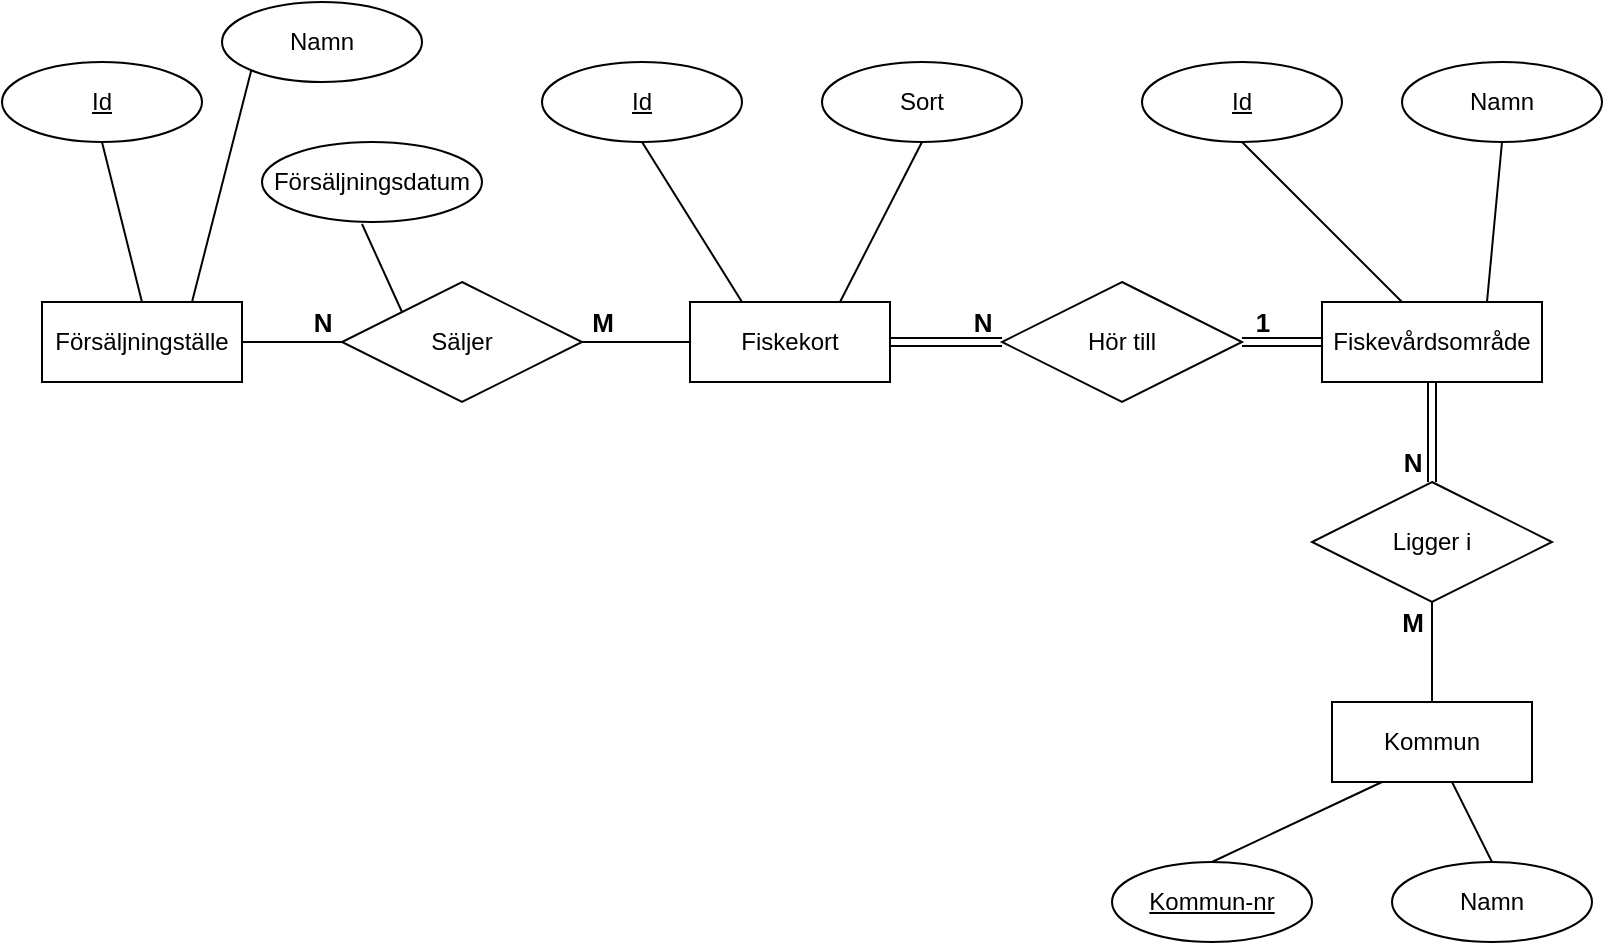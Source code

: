 <mxfile version="13.10.0" type="github" pages="2">
  <diagram id="R2lEEEUBdFMjLlhIrx00" name="ER-diagrammet">
    <mxGraphModel dx="1068" dy="577" grid="1" gridSize="10" guides="1" tooltips="1" connect="1" arrows="1" fold="1" page="1" pageScale="1" pageWidth="827" pageHeight="1169" math="0" shadow="0" extFonts="Permanent Marker^https://fonts.googleapis.com/css?family=Permanent+Marker">
      <root>
        <mxCell id="0" />
        <mxCell id="1" parent="0" />
        <mxCell id="Pcwcp30AUG_rfzm1ce2V-1" value="Försäljningställe" style="whiteSpace=wrap;html=1;align=center;" vertex="1" parent="1">
          <mxGeometry x="40" y="240" width="100" height="40" as="geometry" />
        </mxCell>
        <mxCell id="Pcwcp30AUG_rfzm1ce2V-2" value="Säljer" style="shape=rhombus;perimeter=rhombusPerimeter;whiteSpace=wrap;html=1;align=center;" vertex="1" parent="1">
          <mxGeometry x="190" y="230" width="120" height="60" as="geometry" />
        </mxCell>
        <mxCell id="Pcwcp30AUG_rfzm1ce2V-3" value="Fiskekort" style="whiteSpace=wrap;html=1;align=center;" vertex="1" parent="1">
          <mxGeometry x="364" y="240" width="100" height="40" as="geometry" />
        </mxCell>
        <mxCell id="Pcwcp30AUG_rfzm1ce2V-4" value="Fiskevårdsområde" style="whiteSpace=wrap;html=1;align=center;" vertex="1" parent="1">
          <mxGeometry x="680" y="240" width="110" height="40" as="geometry" />
        </mxCell>
        <mxCell id="Pcwcp30AUG_rfzm1ce2V-27" value="" style="edgeStyle=orthogonalEdgeStyle;shape=link;rounded=0;orthogonalLoop=1;jettySize=auto;html=1;" edge="1" parent="1" source="Pcwcp30AUG_rfzm1ce2V-6" target="Pcwcp30AUG_rfzm1ce2V-3">
          <mxGeometry relative="1" as="geometry" />
        </mxCell>
        <mxCell id="Pcwcp30AUG_rfzm1ce2V-28" value="" style="edgeStyle=orthogonalEdgeStyle;shape=link;rounded=0;orthogonalLoop=1;jettySize=auto;html=1;" edge="1" parent="1" source="Pcwcp30AUG_rfzm1ce2V-6" target="Pcwcp30AUG_rfzm1ce2V-4">
          <mxGeometry relative="1" as="geometry" />
        </mxCell>
        <mxCell id="Pcwcp30AUG_rfzm1ce2V-6" value="Hör till" style="shape=rhombus;perimeter=rhombusPerimeter;whiteSpace=wrap;html=1;align=center;" vertex="1" parent="1">
          <mxGeometry x="520" y="230" width="120" height="60" as="geometry" />
        </mxCell>
        <mxCell id="Pcwcp30AUG_rfzm1ce2V-7" value="Kommun" style="whiteSpace=wrap;html=1;align=center;" vertex="1" parent="1">
          <mxGeometry x="685" y="440" width="100" height="40" as="geometry" />
        </mxCell>
        <mxCell id="Pcwcp30AUG_rfzm1ce2V-43" value="" style="edgeStyle=orthogonalEdgeStyle;shape=link;rounded=0;orthogonalLoop=1;jettySize=auto;html=1;fontSize=13;" edge="1" parent="1" source="Pcwcp30AUG_rfzm1ce2V-8" target="Pcwcp30AUG_rfzm1ce2V-4">
          <mxGeometry relative="1" as="geometry" />
        </mxCell>
        <mxCell id="Pcwcp30AUG_rfzm1ce2V-8" value="Ligger i" style="shape=rhombus;perimeter=rhombusPerimeter;whiteSpace=wrap;html=1;align=center;" vertex="1" parent="1">
          <mxGeometry x="675" y="330" width="120" height="60" as="geometry" />
        </mxCell>
        <mxCell id="Pcwcp30AUG_rfzm1ce2V-9" value="Id" style="ellipse;whiteSpace=wrap;html=1;align=center;fontStyle=4;" vertex="1" parent="1">
          <mxGeometry x="20" y="120" width="100" height="40" as="geometry" />
        </mxCell>
        <mxCell id="Pcwcp30AUG_rfzm1ce2V-10" value="Försäljningsdatum" style="ellipse;whiteSpace=wrap;html=1;align=center;" vertex="1" parent="1">
          <mxGeometry x="150" y="160" width="110" height="40" as="geometry" />
        </mxCell>
        <mxCell id="Pcwcp30AUG_rfzm1ce2V-11" value="Sort" style="ellipse;whiteSpace=wrap;html=1;align=center;" vertex="1" parent="1">
          <mxGeometry x="430" y="120" width="100" height="40" as="geometry" />
        </mxCell>
        <mxCell id="Pcwcp30AUG_rfzm1ce2V-13" value="Id" style="ellipse;whiteSpace=wrap;html=1;align=center;fontStyle=4;" vertex="1" parent="1">
          <mxGeometry x="290" y="120" width="100" height="40" as="geometry" />
        </mxCell>
        <mxCell id="Pcwcp30AUG_rfzm1ce2V-15" value="Namn" style="ellipse;whiteSpace=wrap;html=1;align=center;" vertex="1" parent="1">
          <mxGeometry x="715" y="520" width="100" height="40" as="geometry" />
        </mxCell>
        <mxCell id="Pcwcp30AUG_rfzm1ce2V-16" value="Kommun-nr" style="ellipse;whiteSpace=wrap;html=1;align=center;fontStyle=4;" vertex="1" parent="1">
          <mxGeometry x="575" y="520" width="100" height="40" as="geometry" />
        </mxCell>
        <mxCell id="Pcwcp30AUG_rfzm1ce2V-17" value="Id" style="ellipse;whiteSpace=wrap;html=1;align=center;fontStyle=4;" vertex="1" parent="1">
          <mxGeometry x="590" y="120" width="100" height="40" as="geometry" />
        </mxCell>
        <mxCell id="Pcwcp30AUG_rfzm1ce2V-18" value="Namn" style="ellipse;whiteSpace=wrap;html=1;align=center;" vertex="1" parent="1">
          <mxGeometry x="720" y="120" width="100" height="40" as="geometry" />
        </mxCell>
        <mxCell id="Pcwcp30AUG_rfzm1ce2V-19" value="" style="endArrow=none;html=1;rounded=0;exitX=1;exitY=0.5;exitDx=0;exitDy=0;entryX=0;entryY=0.5;entryDx=0;entryDy=0;" edge="1" parent="1" source="Pcwcp30AUG_rfzm1ce2V-1" target="Pcwcp30AUG_rfzm1ce2V-2">
          <mxGeometry relative="1" as="geometry">
            <mxPoint x="320" y="330" as="sourcePoint" />
            <mxPoint x="480" y="330" as="targetPoint" />
          </mxGeometry>
        </mxCell>
        <mxCell id="Pcwcp30AUG_rfzm1ce2V-20" value="" style="endArrow=none;html=1;rounded=0;exitX=1;exitY=0.5;exitDx=0;exitDy=0;entryX=0;entryY=0.5;entryDx=0;entryDy=0;" edge="1" parent="1" source="Pcwcp30AUG_rfzm1ce2V-2" target="Pcwcp30AUG_rfzm1ce2V-3">
          <mxGeometry relative="1" as="geometry">
            <mxPoint x="320" y="330" as="sourcePoint" />
            <mxPoint x="480" y="330" as="targetPoint" />
          </mxGeometry>
        </mxCell>
        <mxCell id="Pcwcp30AUG_rfzm1ce2V-21" value="" style="endArrow=none;html=1;rounded=0;exitX=0.5;exitY=1;exitDx=0;exitDy=0;entryX=0.5;entryY=0;entryDx=0;entryDy=0;" edge="1" parent="1" source="Pcwcp30AUG_rfzm1ce2V-9" target="Pcwcp30AUG_rfzm1ce2V-1">
          <mxGeometry relative="1" as="geometry">
            <mxPoint x="320" y="330" as="sourcePoint" />
            <mxPoint x="90" y="230" as="targetPoint" />
          </mxGeometry>
        </mxCell>
        <mxCell id="Pcwcp30AUG_rfzm1ce2V-22" value="" style="endArrow=none;html=1;rounded=0;entryX=0;entryY=0;entryDx=0;entryDy=0;" edge="1" parent="1" target="Pcwcp30AUG_rfzm1ce2V-2">
          <mxGeometry relative="1" as="geometry">
            <mxPoint x="200" y="201" as="sourcePoint" />
            <mxPoint x="480" y="330" as="targetPoint" />
          </mxGeometry>
        </mxCell>
        <mxCell id="Pcwcp30AUG_rfzm1ce2V-23" value="" style="endArrow=none;html=1;rounded=0;exitX=0.5;exitY=1;exitDx=0;exitDy=0;" edge="1" parent="1" source="Pcwcp30AUG_rfzm1ce2V-13">
          <mxGeometry relative="1" as="geometry">
            <mxPoint x="290" y="320" as="sourcePoint" />
            <mxPoint x="390" y="240" as="targetPoint" />
          </mxGeometry>
        </mxCell>
        <mxCell id="Pcwcp30AUG_rfzm1ce2V-24" value="" style="endArrow=none;html=1;rounded=0;entryX=0.5;entryY=1;entryDx=0;entryDy=0;exitX=0.75;exitY=0;exitDx=0;exitDy=0;" edge="1" parent="1" source="Pcwcp30AUG_rfzm1ce2V-3" target="Pcwcp30AUG_rfzm1ce2V-11">
          <mxGeometry relative="1" as="geometry">
            <mxPoint x="290" y="320" as="sourcePoint" />
            <mxPoint x="450" y="320" as="targetPoint" />
          </mxGeometry>
        </mxCell>
        <mxCell id="Pcwcp30AUG_rfzm1ce2V-25" value="" style="endArrow=none;html=1;rounded=0;entryX=0.5;entryY=1;entryDx=0;entryDy=0;" edge="1" parent="1" target="Pcwcp30AUG_rfzm1ce2V-17">
          <mxGeometry relative="1" as="geometry">
            <mxPoint x="720" y="240" as="sourcePoint" />
            <mxPoint x="450" y="320" as="targetPoint" />
          </mxGeometry>
        </mxCell>
        <mxCell id="Pcwcp30AUG_rfzm1ce2V-32" value="" style="endArrow=none;html=1;rounded=0;entryX=0.25;entryY=1;entryDx=0;entryDy=0;exitX=0.5;exitY=0;exitDx=0;exitDy=0;" edge="1" parent="1" source="Pcwcp30AUG_rfzm1ce2V-16" target="Pcwcp30AUG_rfzm1ce2V-7">
          <mxGeometry relative="1" as="geometry">
            <mxPoint x="290" y="320" as="sourcePoint" />
            <mxPoint x="450" y="320" as="targetPoint" />
          </mxGeometry>
        </mxCell>
        <mxCell id="Pcwcp30AUG_rfzm1ce2V-33" value="" style="endArrow=none;html=1;rounded=0;entryX=0.5;entryY=0;entryDx=0;entryDy=0;" edge="1" parent="1" source="Pcwcp30AUG_rfzm1ce2V-7" target="Pcwcp30AUG_rfzm1ce2V-15">
          <mxGeometry relative="1" as="geometry">
            <mxPoint x="290" y="320" as="sourcePoint" />
            <mxPoint x="450" y="320" as="targetPoint" />
          </mxGeometry>
        </mxCell>
        <mxCell id="Pcwcp30AUG_rfzm1ce2V-34" value="" style="endArrow=none;html=1;rounded=0;entryX=0.5;entryY=1;entryDx=0;entryDy=0;exitX=0.75;exitY=0;exitDx=0;exitDy=0;" edge="1" parent="1" source="Pcwcp30AUG_rfzm1ce2V-4" target="Pcwcp30AUG_rfzm1ce2V-18">
          <mxGeometry relative="1" as="geometry">
            <mxPoint x="760" y="230" as="sourcePoint" />
            <mxPoint x="450" y="320" as="targetPoint" />
          </mxGeometry>
        </mxCell>
        <mxCell id="Pcwcp30AUG_rfzm1ce2V-35" value="&lt;font style=&quot;font-size: 13px;&quot;&gt;&lt;b style=&quot;font-size: 13px;&quot;&gt;N&lt;/b&gt;&lt;/font&gt;" style="text;html=1;resizable=0;autosize=1;align=center;verticalAlign=middle;points=[];fillColor=none;strokeColor=none;rounded=0;fontSize=13;" vertex="1" parent="1">
          <mxGeometry x="170" y="240" width="20" height="20" as="geometry" />
        </mxCell>
        <mxCell id="Pcwcp30AUG_rfzm1ce2V-36" value="&lt;font style=&quot;font-size: 13px&quot;&gt;&lt;b style=&quot;font-size: 13px&quot;&gt;M&lt;/b&gt;&lt;/font&gt;" style="text;html=1;resizable=0;autosize=1;align=center;verticalAlign=middle;points=[];fillColor=none;strokeColor=none;rounded=0;fontSize=13;" vertex="1" parent="1">
          <mxGeometry x="305" y="240" width="30" height="20" as="geometry" />
        </mxCell>
        <mxCell id="Pcwcp30AUG_rfzm1ce2V-38" value="&lt;font style=&quot;font-size: 13px;&quot;&gt;&lt;b style=&quot;font-size: 13px;&quot;&gt;N&lt;/b&gt;&lt;/font&gt;" style="text;html=1;resizable=0;autosize=1;align=center;verticalAlign=middle;points=[];fillColor=none;strokeColor=none;rounded=0;fontSize=13;" vertex="1" parent="1">
          <mxGeometry x="500" y="240" width="20" height="20" as="geometry" />
        </mxCell>
        <mxCell id="Pcwcp30AUG_rfzm1ce2V-39" value="&lt;font style=&quot;font-size: 13px&quot;&gt;&lt;b style=&quot;font-size: 13px&quot;&gt;1&lt;/b&gt;&lt;/font&gt;" style="text;html=1;resizable=0;autosize=1;align=center;verticalAlign=middle;points=[];fillColor=none;strokeColor=none;rounded=0;fontSize=13;" vertex="1" parent="1">
          <mxGeometry x="640" y="240" width="20" height="20" as="geometry" />
        </mxCell>
        <mxCell id="Pcwcp30AUG_rfzm1ce2V-41" value="&lt;font style=&quot;font-size: 13px;&quot;&gt;&lt;b style=&quot;font-size: 13px;&quot;&gt;N&lt;/b&gt;&lt;/font&gt;" style="text;html=1;resizable=0;autosize=1;align=center;verticalAlign=middle;points=[];fillColor=none;strokeColor=none;rounded=0;fontSize=13;" vertex="1" parent="1">
          <mxGeometry x="715" y="310" width="20" height="20" as="geometry" />
        </mxCell>
        <mxCell id="Pcwcp30AUG_rfzm1ce2V-42" value="&lt;font style=&quot;font-size: 13px&quot;&gt;&lt;b style=&quot;font-size: 13px&quot;&gt;M&lt;/b&gt;&lt;/font&gt;" style="text;html=1;resizable=0;autosize=1;align=center;verticalAlign=middle;points=[];fillColor=none;strokeColor=none;rounded=0;fontSize=13;" vertex="1" parent="1">
          <mxGeometry x="710" y="390" width="30" height="20" as="geometry" />
        </mxCell>
        <mxCell id="Pcwcp30AUG_rfzm1ce2V-44" value="" style="endArrow=none;html=1;rounded=0;fontSize=13;entryX=0.5;entryY=0;entryDx=0;entryDy=0;exitX=0.5;exitY=1;exitDx=0;exitDy=0;" edge="1" parent="1" source="Pcwcp30AUG_rfzm1ce2V-8" target="Pcwcp30AUG_rfzm1ce2V-7">
          <mxGeometry relative="1" as="geometry">
            <mxPoint x="390" y="320" as="sourcePoint" />
            <mxPoint x="550" y="320" as="targetPoint" />
          </mxGeometry>
        </mxCell>
        <mxCell id="Pcwcp30AUG_rfzm1ce2V-45" value="Namn" style="ellipse;whiteSpace=wrap;html=1;align=center;" vertex="1" parent="1">
          <mxGeometry x="130" y="90" width="100" height="40" as="geometry" />
        </mxCell>
        <mxCell id="Pcwcp30AUG_rfzm1ce2V-47" value="" style="endArrow=none;html=1;rounded=0;fontSize=13;exitX=0.75;exitY=0;exitDx=0;exitDy=0;entryX=0;entryY=1;entryDx=0;entryDy=0;" edge="1" parent="1" source="Pcwcp30AUG_rfzm1ce2V-1" target="Pcwcp30AUG_rfzm1ce2V-45">
          <mxGeometry relative="1" as="geometry">
            <mxPoint x="390" y="320" as="sourcePoint" />
            <mxPoint x="550" y="320" as="targetPoint" />
          </mxGeometry>
        </mxCell>
      </root>
    </mxGraphModel>
  </diagram>
  <diagram id="wedLrjM62_7j6WmkmnDH" name="Tabellschema">
    <mxGraphModel dx="1068" dy="577" grid="1" gridSize="10" guides="1" tooltips="1" connect="1" arrows="1" fold="1" page="1" pageScale="1" pageWidth="827" pageHeight="1169" math="0" shadow="0">
      <root>
        <mxCell id="TuOTfP6HNLD9nFRr-L4U-0" />
        <mxCell id="TuOTfP6HNLD9nFRr-L4U-1" parent="TuOTfP6HNLD9nFRr-L4U-0" />
        <mxCell id="TuOTfP6HNLD9nFRr-L4U-100" value="  Forsaljningsstallen" style="shape=table;startSize=30;container=1;collapsible=1;childLayout=tableLayout;fixedRows=1;rowLines=0;fontStyle=1;align=left;resizeLast=1;" vertex="1" parent="TuOTfP6HNLD9nFRr-L4U-1">
          <mxGeometry x="20" y="30" width="180" height="100" as="geometry" />
        </mxCell>
        <mxCell id="TuOTfP6HNLD9nFRr-L4U-101" value="" style="shape=partialRectangle;collapsible=0;dropTarget=0;pointerEvents=0;fillColor=none;top=0;left=0;bottom=1;right=0;points=[[0,0.5],[1,0.5]];portConstraint=eastwest;" vertex="1" parent="TuOTfP6HNLD9nFRr-L4U-100">
          <mxGeometry y="30" width="180" height="30" as="geometry" />
        </mxCell>
        <mxCell id="TuOTfP6HNLD9nFRr-L4U-102" value="ID" style="shape=partialRectangle;connectable=0;fillColor=none;top=0;left=0;bottom=0;right=0;fontStyle=5;overflow=hidden;" vertex="1" parent="TuOTfP6HNLD9nFRr-L4U-101">
          <mxGeometry width="30" height="30" as="geometry" />
        </mxCell>
        <mxCell id="TuOTfP6HNLD9nFRr-L4U-103" value="Namn" style="shape=partialRectangle;connectable=0;fillColor=none;top=0;left=0;bottom=0;right=0;align=center;spacingLeft=6;fontStyle=1;overflow=hidden;" vertex="1" parent="TuOTfP6HNLD9nFRr-L4U-101">
          <mxGeometry x="30" width="150" height="30" as="geometry" />
        </mxCell>
        <mxCell id="fDA0Qn39xYVspTVMc_Su-0" style="shape=partialRectangle;collapsible=0;dropTarget=0;pointerEvents=0;fillColor=none;top=0;left=0;bottom=1;right=0;points=[[0,0.5],[1,0.5]];portConstraint=eastwest;" vertex="1" parent="TuOTfP6HNLD9nFRr-L4U-100">
          <mxGeometry y="60" width="180" height="30" as="geometry" />
        </mxCell>
        <mxCell id="fDA0Qn39xYVspTVMc_Su-1" value="1" style="shape=partialRectangle;connectable=0;fillColor=none;top=0;left=0;bottom=0;right=0;fontStyle=0;overflow=hidden;" vertex="1" parent="fDA0Qn39xYVspTVMc_Su-0">
          <mxGeometry width="30" height="30" as="geometry" />
        </mxCell>
        <mxCell id="fDA0Qn39xYVspTVMc_Su-2" value="Esso-macken" style="shape=partialRectangle;connectable=0;fillColor=none;top=0;left=0;bottom=0;right=0;align=center;spacingLeft=6;fontStyle=0;overflow=hidden;" vertex="1" parent="fDA0Qn39xYVspTVMc_Su-0">
          <mxGeometry x="30" width="150" height="30" as="geometry" />
        </mxCell>
        <mxCell id="TuOTfP6HNLD9nFRr-L4U-113" value="  Saljer (Forsaljning)" style="shape=table;startSize=30;container=1;collapsible=1;childLayout=tableLayout;fixedRows=1;rowLines=0;fontStyle=1;align=left;resizeLast=1;" vertex="1" parent="TuOTfP6HNLD9nFRr-L4U-1">
          <mxGeometry x="230" y="30" width="300" height="100" as="geometry" />
        </mxCell>
        <mxCell id="TuOTfP6HNLD9nFRr-L4U-114" value="" style="shape=partialRectangle;collapsible=0;dropTarget=0;pointerEvents=0;fillColor=none;top=0;left=0;bottom=1;right=0;points=[[0,0.5],[1,0.5]];portConstraint=eastwest;" vertex="1" parent="TuOTfP6HNLD9nFRr-L4U-113">
          <mxGeometry y="30" width="300" height="30" as="geometry" />
        </mxCell>
        <mxCell id="TuOTfP6HNLD9nFRr-L4U-115" value="Forsaljningsstalle" style="shape=partialRectangle;connectable=0;fillColor=none;top=0;left=0;bottom=0;right=0;fontStyle=5;overflow=hidden;" vertex="1" parent="TuOTfP6HNLD9nFRr-L4U-114">
          <mxGeometry width="110" height="30" as="geometry" />
        </mxCell>
        <mxCell id="TuOTfP6HNLD9nFRr-L4U-116" value="Fiskekort" style="shape=partialRectangle;connectable=0;fillColor=none;top=0;left=0;bottom=0;right=0;align=left;spacingLeft=6;fontStyle=5;overflow=hidden;" vertex="1" parent="TuOTfP6HNLD9nFRr-L4U-114">
          <mxGeometry x="110" width="70" height="30" as="geometry" />
        </mxCell>
        <mxCell id="TuOTfP6HNLD9nFRr-L4U-117" value="Forsaljningsdatum" style="shape=partialRectangle;connectable=0;fillColor=none;top=0;left=0;bottom=0;right=0;align=left;spacingLeft=6;fontStyle=1;overflow=hidden;" vertex="1" parent="TuOTfP6HNLD9nFRr-L4U-114">
          <mxGeometry x="180" width="120" height="30" as="geometry" />
        </mxCell>
        <mxCell id="fDA0Qn39xYVspTVMc_Su-3" style="shape=partialRectangle;collapsible=0;dropTarget=0;pointerEvents=0;fillColor=none;top=0;left=0;bottom=1;right=0;points=[[0,0.5],[1,0.5]];portConstraint=eastwest;" vertex="1" parent="TuOTfP6HNLD9nFRr-L4U-113">
          <mxGeometry y="60" width="300" height="30" as="geometry" />
        </mxCell>
        <mxCell id="fDA0Qn39xYVspTVMc_Su-4" value="1" style="shape=partialRectangle;connectable=0;fillColor=none;top=0;left=0;bottom=0;right=0;fontStyle=0;overflow=hidden;" vertex="1" parent="fDA0Qn39xYVspTVMc_Su-3">
          <mxGeometry width="110" height="30" as="geometry" />
        </mxCell>
        <mxCell id="fDA0Qn39xYVspTVMc_Su-5" value="1" style="shape=partialRectangle;connectable=0;fillColor=none;top=0;left=0;bottom=0;right=0;align=center;spacingLeft=6;fontStyle=0;overflow=hidden;" vertex="1" parent="fDA0Qn39xYVspTVMc_Su-3">
          <mxGeometry x="110" width="70" height="30" as="geometry" />
        </mxCell>
        <mxCell id="fDA0Qn39xYVspTVMc_Su-6" value="2020-11-20" style="shape=partialRectangle;connectable=0;fillColor=none;top=0;left=0;bottom=0;right=0;align=center;spacingLeft=6;fontStyle=0;overflow=hidden;" vertex="1" parent="fDA0Qn39xYVspTVMc_Su-3">
          <mxGeometry x="180" width="120" height="30" as="geometry" />
        </mxCell>
        <mxCell id="TuOTfP6HNLD9nFRr-L4U-118" value="  Fiskekort" style="shape=table;startSize=30;container=1;collapsible=1;childLayout=tableLayout;fixedRows=1;rowLines=0;fontStyle=1;align=left;resizeLast=1;" vertex="1" parent="TuOTfP6HNLD9nFRr-L4U-1">
          <mxGeometry x="560" y="30" width="210" height="100" as="geometry" />
        </mxCell>
        <mxCell id="TuOTfP6HNLD9nFRr-L4U-119" value="" style="shape=partialRectangle;collapsible=0;dropTarget=0;pointerEvents=0;fillColor=none;top=0;left=0;bottom=1;right=0;points=[[0,0.5],[1,0.5]];portConstraint=eastwest;" vertex="1" parent="TuOTfP6HNLD9nFRr-L4U-118">
          <mxGeometry y="30" width="210" height="30" as="geometry" />
        </mxCell>
        <mxCell id="TuOTfP6HNLD9nFRr-L4U-120" value="ID" style="shape=partialRectangle;connectable=0;fillColor=none;top=0;left=0;bottom=0;right=0;fontStyle=5;overflow=hidden;" vertex="1" parent="TuOTfP6HNLD9nFRr-L4U-119">
          <mxGeometry width="30" height="30" as="geometry" />
        </mxCell>
        <mxCell id="TuOTfP6HNLD9nFRr-L4U-121" value="Sort" style="shape=partialRectangle;connectable=0;fillColor=none;top=0;left=0;bottom=0;right=0;align=center;spacingLeft=6;fontStyle=1;overflow=hidden;" vertex="1" parent="TuOTfP6HNLD9nFRr-L4U-119">
          <mxGeometry x="30" width="70" height="30" as="geometry" />
        </mxCell>
        <mxCell id="TuOTfP6HNLD9nFRr-L4U-124" value="Hor_till_omrade" style="shape=partialRectangle;connectable=0;fillColor=none;top=0;left=0;bottom=0;right=0;align=center;spacingLeft=6;fontStyle=1;overflow=hidden;" vertex="1" parent="TuOTfP6HNLD9nFRr-L4U-119">
          <mxGeometry x="100" width="110" height="30" as="geometry" />
        </mxCell>
        <mxCell id="fDA0Qn39xYVspTVMc_Su-7" style="shape=partialRectangle;collapsible=0;dropTarget=0;pointerEvents=0;fillColor=none;top=0;left=0;bottom=1;right=0;points=[[0,0.5],[1,0.5]];portConstraint=eastwest;" vertex="1" parent="TuOTfP6HNLD9nFRr-L4U-118">
          <mxGeometry y="60" width="210" height="30" as="geometry" />
        </mxCell>
        <mxCell id="fDA0Qn39xYVspTVMc_Su-8" value="1" style="shape=partialRectangle;connectable=0;fillColor=none;top=0;left=0;bottom=0;right=0;fontStyle=0;overflow=hidden;" vertex="1" parent="fDA0Qn39xYVspTVMc_Su-7">
          <mxGeometry width="30" height="30" as="geometry" />
        </mxCell>
        <mxCell id="fDA0Qn39xYVspTVMc_Su-9" value="2-dagars" style="shape=partialRectangle;connectable=0;fillColor=none;top=0;left=0;bottom=0;right=0;align=center;spacingLeft=6;fontStyle=0;overflow=hidden;" vertex="1" parent="fDA0Qn39xYVspTVMc_Su-7">
          <mxGeometry x="30" width="70" height="30" as="geometry" />
        </mxCell>
        <mxCell id="fDA0Qn39xYVspTVMc_Su-10" value="1" style="shape=partialRectangle;connectable=0;fillColor=none;top=0;left=0;bottom=0;right=0;align=center;spacingLeft=6;fontStyle=0;overflow=hidden;" vertex="1" parent="fDA0Qn39xYVspTVMc_Su-7">
          <mxGeometry x="100" width="110" height="30" as="geometry" />
        </mxCell>
        <mxCell id="FPXpbqYrgWt9mikLKXia-0" value="  Fiskevardsomraden" style="shape=table;startSize=30;container=1;collapsible=1;childLayout=tableLayout;fixedRows=1;rowLines=0;fontStyle=1;align=left;resizeLast=1;" vertex="1" parent="TuOTfP6HNLD9nFRr-L4U-1">
          <mxGeometry x="20" y="160" width="180" height="100" as="geometry" />
        </mxCell>
        <mxCell id="FPXpbqYrgWt9mikLKXia-1" value="" style="shape=partialRectangle;collapsible=0;dropTarget=0;pointerEvents=0;fillColor=none;top=0;left=0;bottom=1;right=0;points=[[0,0.5],[1,0.5]];portConstraint=eastwest;" vertex="1" parent="FPXpbqYrgWt9mikLKXia-0">
          <mxGeometry y="30" width="180" height="30" as="geometry" />
        </mxCell>
        <mxCell id="FPXpbqYrgWt9mikLKXia-2" value="ID" style="shape=partialRectangle;connectable=0;fillColor=none;top=0;left=0;bottom=0;right=0;fontStyle=5;overflow=hidden;" vertex="1" parent="FPXpbqYrgWt9mikLKXia-1">
          <mxGeometry width="30" height="30" as="geometry" />
        </mxCell>
        <mxCell id="FPXpbqYrgWt9mikLKXia-3" value="Namn" style="shape=partialRectangle;connectable=0;fillColor=none;top=0;left=0;bottom=0;right=0;align=center;spacingLeft=6;fontStyle=1;overflow=hidden;" vertex="1" parent="FPXpbqYrgWt9mikLKXia-1">
          <mxGeometry x="30" width="150" height="30" as="geometry" />
        </mxCell>
        <mxCell id="fDA0Qn39xYVspTVMc_Su-11" style="shape=partialRectangle;collapsible=0;dropTarget=0;pointerEvents=0;fillColor=none;top=0;left=0;bottom=1;right=0;points=[[0,0.5],[1,0.5]];portConstraint=eastwest;" vertex="1" parent="FPXpbqYrgWt9mikLKXia-0">
          <mxGeometry y="60" width="180" height="30" as="geometry" />
        </mxCell>
        <mxCell id="fDA0Qn39xYVspTVMc_Su-12" value="1" style="shape=partialRectangle;connectable=0;fillColor=none;top=0;left=0;bottom=0;right=0;fontStyle=0;overflow=hidden;" vertex="1" parent="fDA0Qn39xYVspTVMc_Su-11">
          <mxGeometry width="30" height="30" as="geometry" />
        </mxCell>
        <mxCell id="fDA0Qn39xYVspTVMc_Su-13" value="Lapitjokkas nationalpark" style="shape=partialRectangle;connectable=0;fillColor=none;top=0;left=0;bottom=0;right=0;align=center;spacingLeft=6;fontStyle=0;overflow=hidden;" vertex="1" parent="fDA0Qn39xYVspTVMc_Su-11">
          <mxGeometry x="30" width="150" height="30" as="geometry" />
        </mxCell>
        <mxCell id="FPXpbqYrgWt9mikLKXia-4" value="  Ligger i (Kommuntillhorighet)" style="shape=table;startSize=30;container=1;collapsible=1;childLayout=tableLayout;fixedRows=1;rowLines=0;fontStyle=1;align=left;resizeLast=1;" vertex="1" parent="TuOTfP6HNLD9nFRr-L4U-1">
          <mxGeometry x="230" y="160" width="210" height="100" as="geometry">
            <mxRectangle x="230" y="160" width="210" height="30" as="alternateBounds" />
          </mxGeometry>
        </mxCell>
        <mxCell id="FPXpbqYrgWt9mikLKXia-5" value="" style="shape=partialRectangle;collapsible=0;dropTarget=0;pointerEvents=0;fillColor=none;top=0;left=0;bottom=1;right=0;points=[[0,0.5],[1,0.5]];portConstraint=eastwest;" vertex="1" parent="FPXpbqYrgWt9mikLKXia-4">
          <mxGeometry y="30" width="210" height="30" as="geometry" />
        </mxCell>
        <mxCell id="FPXpbqYrgWt9mikLKXia-6" value="Fiskevardsområde" style="shape=partialRectangle;connectable=0;fillColor=none;top=0;left=0;bottom=0;right=0;fontStyle=5;overflow=hidden;" vertex="1" parent="FPXpbqYrgWt9mikLKXia-5">
          <mxGeometry width="120" height="30" as="geometry" />
        </mxCell>
        <mxCell id="FPXpbqYrgWt9mikLKXia-7" value="Kommun-nr" style="shape=partialRectangle;connectable=0;fillColor=none;top=0;left=0;bottom=0;right=0;align=center;spacingLeft=6;fontStyle=5;overflow=hidden;" vertex="1" parent="FPXpbqYrgWt9mikLKXia-5">
          <mxGeometry x="120" width="90" height="30" as="geometry" />
        </mxCell>
        <mxCell id="fDA0Qn39xYVspTVMc_Su-14" style="shape=partialRectangle;collapsible=0;dropTarget=0;pointerEvents=0;fillColor=none;top=0;left=0;bottom=1;right=0;points=[[0,0.5],[1,0.5]];portConstraint=eastwest;" vertex="1" parent="FPXpbqYrgWt9mikLKXia-4">
          <mxGeometry y="60" width="210" height="30" as="geometry" />
        </mxCell>
        <mxCell id="fDA0Qn39xYVspTVMc_Su-15" value="1" style="shape=partialRectangle;connectable=0;fillColor=none;top=0;left=0;bottom=0;right=0;fontStyle=0;overflow=hidden;" vertex="1" parent="fDA0Qn39xYVspTVMc_Su-14">
          <mxGeometry width="120" height="30" as="geometry" />
        </mxCell>
        <mxCell id="fDA0Qn39xYVspTVMc_Su-16" value="440" style="shape=partialRectangle;connectable=0;fillColor=none;top=0;left=0;bottom=0;right=0;align=center;spacingLeft=6;fontStyle=0;overflow=hidden;" vertex="1" parent="fDA0Qn39xYVspTVMc_Su-14">
          <mxGeometry x="120" width="90" height="30" as="geometry" />
        </mxCell>
        <mxCell id="lxv9gyW7jrQ2fNMBW1B7-0" value="  Kommuner" style="shape=table;startSize=30;container=1;collapsible=1;childLayout=tableLayout;fixedRows=1;rowLines=0;fontStyle=1;align=left;resizeLast=1;" vertex="1" parent="TuOTfP6HNLD9nFRr-L4U-1">
          <mxGeometry x="470" y="160" width="180" height="100" as="geometry" />
        </mxCell>
        <mxCell id="lxv9gyW7jrQ2fNMBW1B7-1" value="" style="shape=partialRectangle;collapsible=0;dropTarget=0;pointerEvents=0;fillColor=none;top=0;left=0;bottom=1;right=0;points=[[0,0.5],[1,0.5]];portConstraint=eastwest;" vertex="1" parent="lxv9gyW7jrQ2fNMBW1B7-0">
          <mxGeometry y="30" width="180" height="30" as="geometry" />
        </mxCell>
        <mxCell id="lxv9gyW7jrQ2fNMBW1B7-2" value="Kommun_nr" style="shape=partialRectangle;connectable=0;fillColor=none;top=0;left=0;bottom=0;right=0;fontStyle=5;overflow=hidden;align=center;" vertex="1" parent="lxv9gyW7jrQ2fNMBW1B7-1">
          <mxGeometry width="80" height="30" as="geometry" />
        </mxCell>
        <mxCell id="lxv9gyW7jrQ2fNMBW1B7-3" value="Namn" style="shape=partialRectangle;connectable=0;fillColor=none;top=0;left=0;bottom=0;right=0;align=center;spacingLeft=6;fontStyle=1;overflow=hidden;" vertex="1" parent="lxv9gyW7jrQ2fNMBW1B7-1">
          <mxGeometry x="80" width="100" height="30" as="geometry" />
        </mxCell>
        <mxCell id="fDA0Qn39xYVspTVMc_Su-17" style="shape=partialRectangle;collapsible=0;dropTarget=0;pointerEvents=0;fillColor=none;top=0;left=0;bottom=1;right=0;points=[[0,0.5],[1,0.5]];portConstraint=eastwest;" vertex="1" parent="lxv9gyW7jrQ2fNMBW1B7-0">
          <mxGeometry y="60" width="180" height="30" as="geometry" />
        </mxCell>
        <mxCell id="fDA0Qn39xYVspTVMc_Su-18" value="  440" style="shape=partialRectangle;connectable=0;fillColor=none;top=0;left=0;bottom=0;right=0;fontStyle=0;overflow=hidden;align=center;" vertex="1" parent="fDA0Qn39xYVspTVMc_Su-17">
          <mxGeometry width="80" height="30" as="geometry" />
        </mxCell>
        <mxCell id="fDA0Qn39xYVspTVMc_Su-19" value="Larsmo" style="shape=partialRectangle;connectable=0;fillColor=none;top=0;left=0;bottom=0;right=0;align=center;spacingLeft=6;fontStyle=0;overflow=hidden;" vertex="1" parent="fDA0Qn39xYVspTVMc_Su-17">
          <mxGeometry x="80" width="100" height="30" as="geometry" />
        </mxCell>
      </root>
    </mxGraphModel>
  </diagram>
</mxfile>
